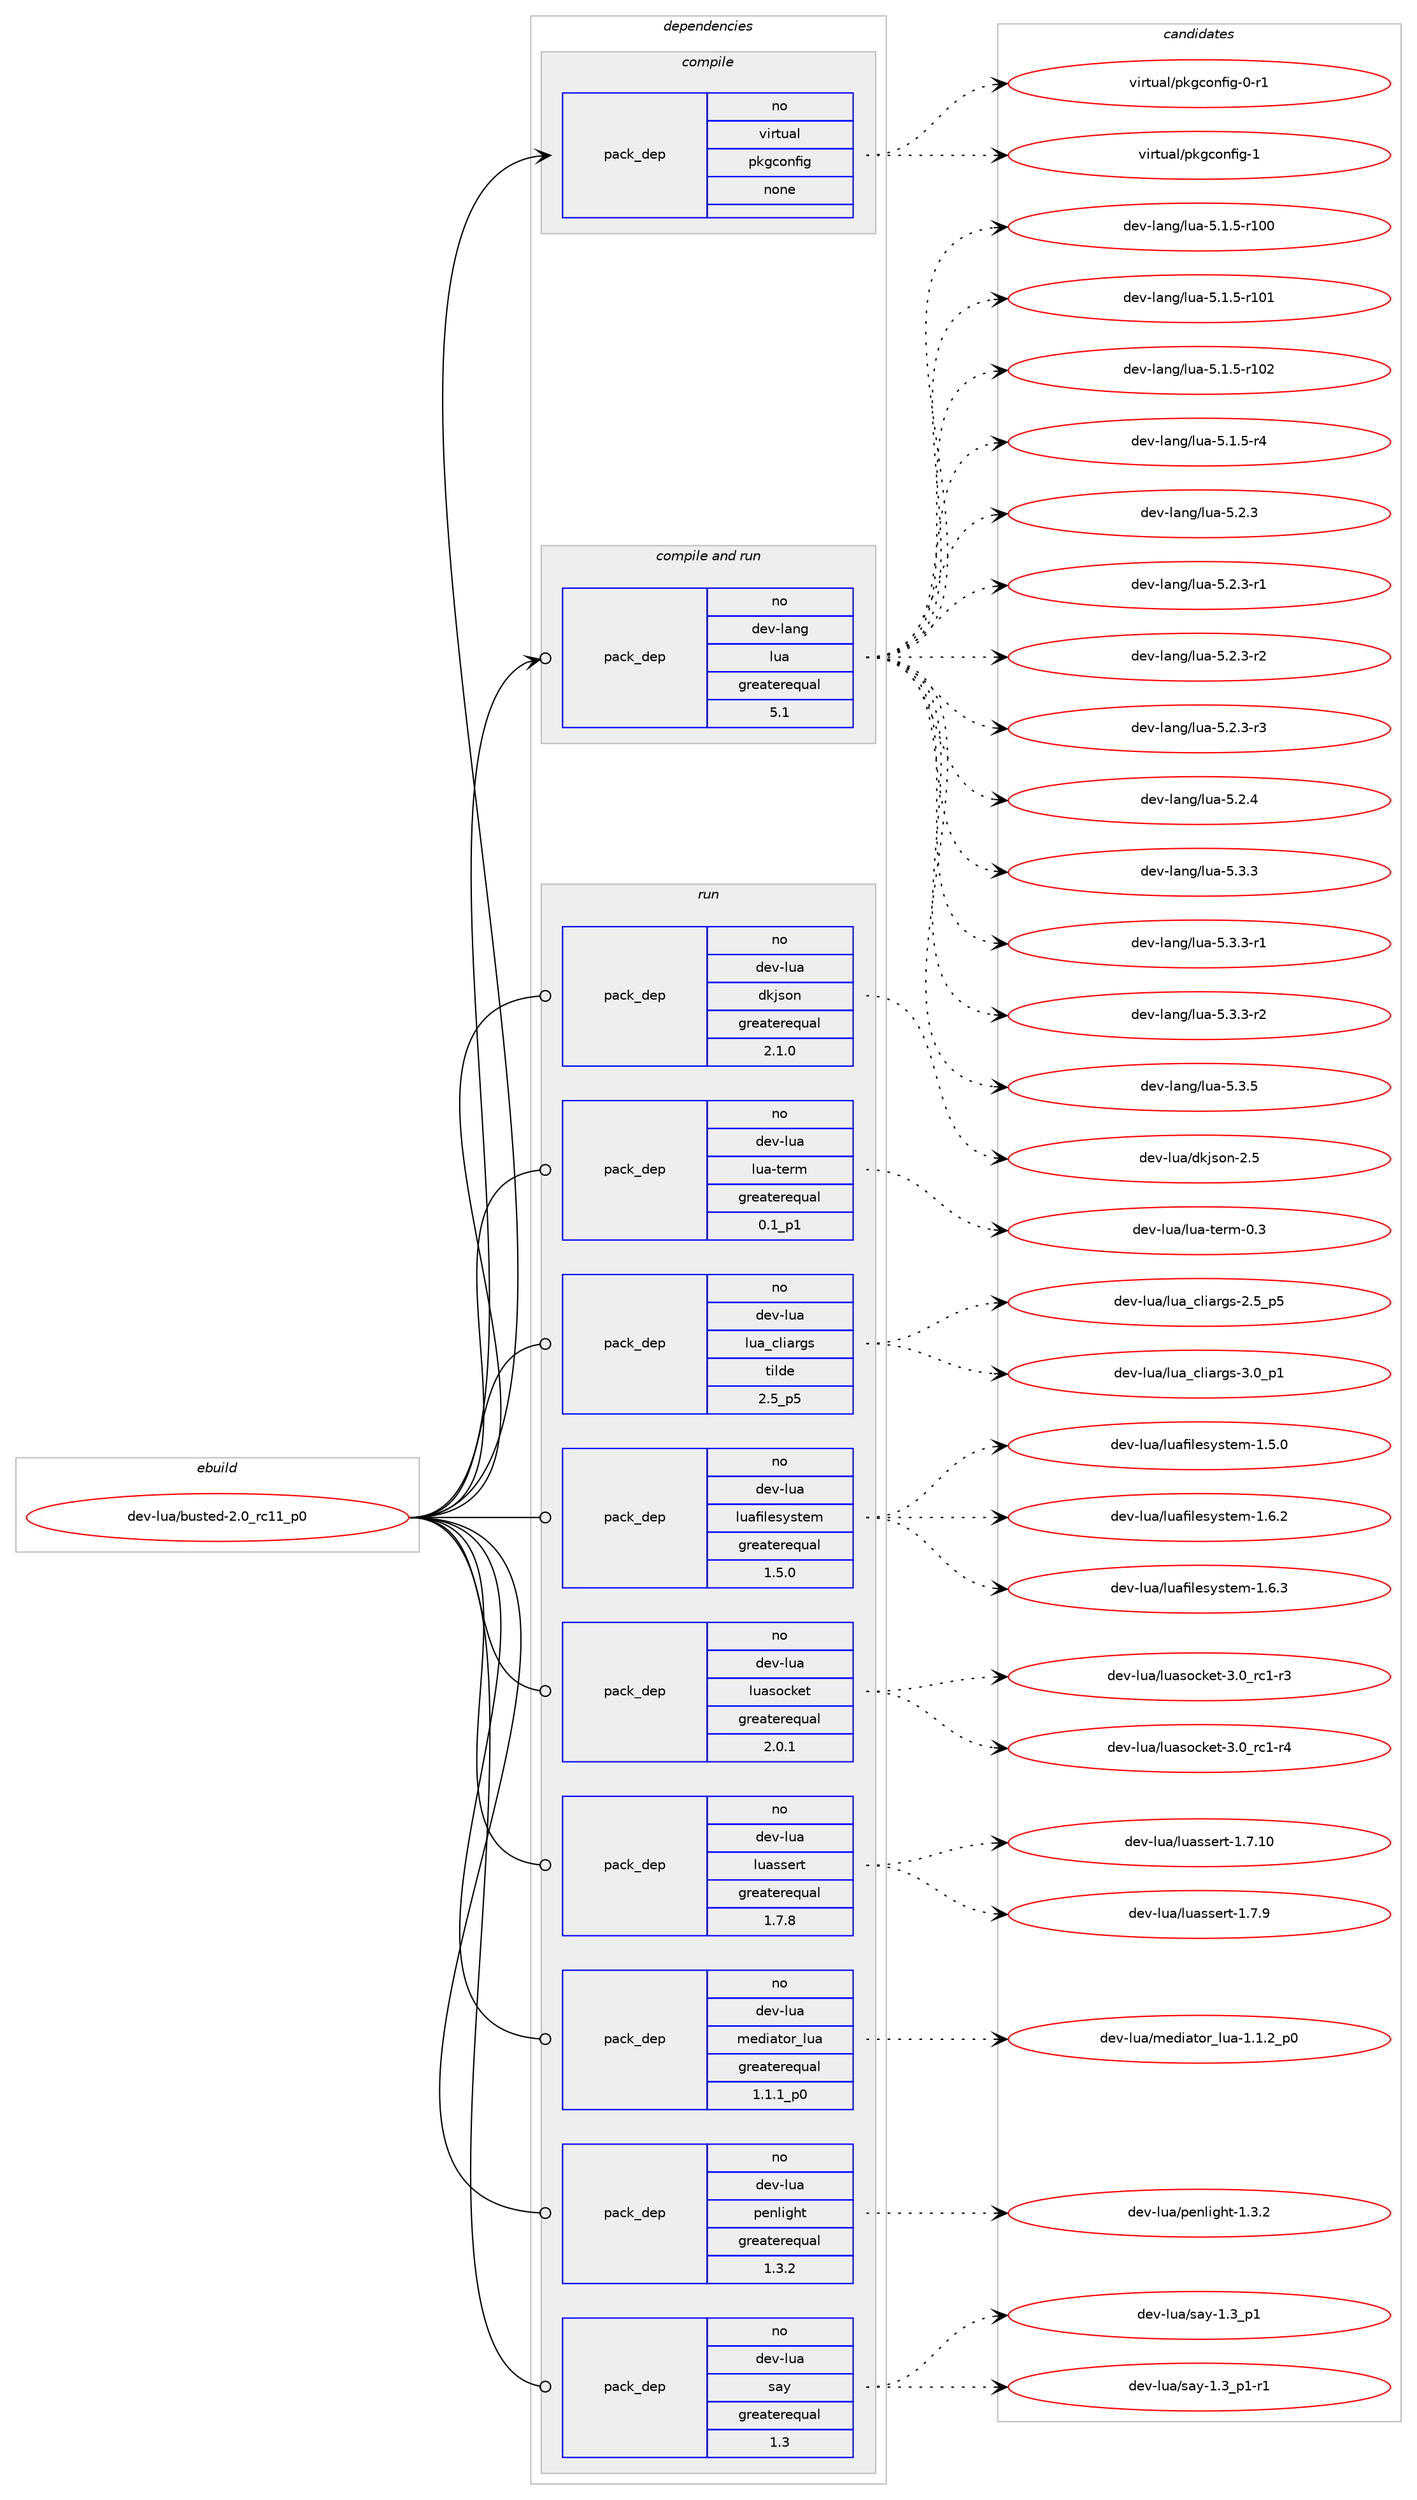 digraph prolog {

# *************
# Graph options
# *************

newrank=true;
concentrate=true;
compound=true;
graph [rankdir=LR,fontname=Helvetica,fontsize=10,ranksep=1.5];#, ranksep=2.5, nodesep=0.2];
edge  [arrowhead=vee];
node  [fontname=Helvetica,fontsize=10];

# **********
# The ebuild
# **********

subgraph cluster_leftcol {
color=gray;
rank=same;
label=<<i>ebuild</i>>;
id [label="dev-lua/busted-2.0_rc11_p0", color=red, width=4, href="../dev-lua/busted-2.0_rc11_p0.svg"];
}

# ****************
# The dependencies
# ****************

subgraph cluster_midcol {
color=gray;
label=<<i>dependencies</i>>;
subgraph cluster_compile {
fillcolor="#eeeeee";
style=filled;
label=<<i>compile</i>>;
subgraph pack983192 {
dependency1373573 [label=<<TABLE BORDER="0" CELLBORDER="1" CELLSPACING="0" CELLPADDING="4" WIDTH="220"><TR><TD ROWSPAN="6" CELLPADDING="30">pack_dep</TD></TR><TR><TD WIDTH="110">no</TD></TR><TR><TD>virtual</TD></TR><TR><TD>pkgconfig</TD></TR><TR><TD>none</TD></TR><TR><TD></TD></TR></TABLE>>, shape=none, color=blue];
}
id:e -> dependency1373573:w [weight=20,style="solid",arrowhead="vee"];
}
subgraph cluster_compileandrun {
fillcolor="#eeeeee";
style=filled;
label=<<i>compile and run</i>>;
subgraph pack983193 {
dependency1373574 [label=<<TABLE BORDER="0" CELLBORDER="1" CELLSPACING="0" CELLPADDING="4" WIDTH="220"><TR><TD ROWSPAN="6" CELLPADDING="30">pack_dep</TD></TR><TR><TD WIDTH="110">no</TD></TR><TR><TD>dev-lang</TD></TR><TR><TD>lua</TD></TR><TR><TD>greaterequal</TD></TR><TR><TD>5.1</TD></TR></TABLE>>, shape=none, color=blue];
}
id:e -> dependency1373574:w [weight=20,style="solid",arrowhead="odotvee"];
}
subgraph cluster_run {
fillcolor="#eeeeee";
style=filled;
label=<<i>run</i>>;
subgraph pack983194 {
dependency1373575 [label=<<TABLE BORDER="0" CELLBORDER="1" CELLSPACING="0" CELLPADDING="4" WIDTH="220"><TR><TD ROWSPAN="6" CELLPADDING="30">pack_dep</TD></TR><TR><TD WIDTH="110">no</TD></TR><TR><TD>dev-lua</TD></TR><TR><TD>dkjson</TD></TR><TR><TD>greaterequal</TD></TR><TR><TD>2.1.0</TD></TR></TABLE>>, shape=none, color=blue];
}
id:e -> dependency1373575:w [weight=20,style="solid",arrowhead="odot"];
subgraph pack983195 {
dependency1373576 [label=<<TABLE BORDER="0" CELLBORDER="1" CELLSPACING="0" CELLPADDING="4" WIDTH="220"><TR><TD ROWSPAN="6" CELLPADDING="30">pack_dep</TD></TR><TR><TD WIDTH="110">no</TD></TR><TR><TD>dev-lua</TD></TR><TR><TD>lua-term</TD></TR><TR><TD>greaterequal</TD></TR><TR><TD>0.1_p1</TD></TR></TABLE>>, shape=none, color=blue];
}
id:e -> dependency1373576:w [weight=20,style="solid",arrowhead="odot"];
subgraph pack983196 {
dependency1373577 [label=<<TABLE BORDER="0" CELLBORDER="1" CELLSPACING="0" CELLPADDING="4" WIDTH="220"><TR><TD ROWSPAN="6" CELLPADDING="30">pack_dep</TD></TR><TR><TD WIDTH="110">no</TD></TR><TR><TD>dev-lua</TD></TR><TR><TD>lua_cliargs</TD></TR><TR><TD>tilde</TD></TR><TR><TD>2.5_p5</TD></TR></TABLE>>, shape=none, color=blue];
}
id:e -> dependency1373577:w [weight=20,style="solid",arrowhead="odot"];
subgraph pack983197 {
dependency1373578 [label=<<TABLE BORDER="0" CELLBORDER="1" CELLSPACING="0" CELLPADDING="4" WIDTH="220"><TR><TD ROWSPAN="6" CELLPADDING="30">pack_dep</TD></TR><TR><TD WIDTH="110">no</TD></TR><TR><TD>dev-lua</TD></TR><TR><TD>luafilesystem</TD></TR><TR><TD>greaterequal</TD></TR><TR><TD>1.5.0</TD></TR></TABLE>>, shape=none, color=blue];
}
id:e -> dependency1373578:w [weight=20,style="solid",arrowhead="odot"];
subgraph pack983198 {
dependency1373579 [label=<<TABLE BORDER="0" CELLBORDER="1" CELLSPACING="0" CELLPADDING="4" WIDTH="220"><TR><TD ROWSPAN="6" CELLPADDING="30">pack_dep</TD></TR><TR><TD WIDTH="110">no</TD></TR><TR><TD>dev-lua</TD></TR><TR><TD>luasocket</TD></TR><TR><TD>greaterequal</TD></TR><TR><TD>2.0.1</TD></TR></TABLE>>, shape=none, color=blue];
}
id:e -> dependency1373579:w [weight=20,style="solid",arrowhead="odot"];
subgraph pack983199 {
dependency1373580 [label=<<TABLE BORDER="0" CELLBORDER="1" CELLSPACING="0" CELLPADDING="4" WIDTH="220"><TR><TD ROWSPAN="6" CELLPADDING="30">pack_dep</TD></TR><TR><TD WIDTH="110">no</TD></TR><TR><TD>dev-lua</TD></TR><TR><TD>luassert</TD></TR><TR><TD>greaterequal</TD></TR><TR><TD>1.7.8</TD></TR></TABLE>>, shape=none, color=blue];
}
id:e -> dependency1373580:w [weight=20,style="solid",arrowhead="odot"];
subgraph pack983200 {
dependency1373581 [label=<<TABLE BORDER="0" CELLBORDER="1" CELLSPACING="0" CELLPADDING="4" WIDTH="220"><TR><TD ROWSPAN="6" CELLPADDING="30">pack_dep</TD></TR><TR><TD WIDTH="110">no</TD></TR><TR><TD>dev-lua</TD></TR><TR><TD>mediator_lua</TD></TR><TR><TD>greaterequal</TD></TR><TR><TD>1.1.1_p0</TD></TR></TABLE>>, shape=none, color=blue];
}
id:e -> dependency1373581:w [weight=20,style="solid",arrowhead="odot"];
subgraph pack983201 {
dependency1373582 [label=<<TABLE BORDER="0" CELLBORDER="1" CELLSPACING="0" CELLPADDING="4" WIDTH="220"><TR><TD ROWSPAN="6" CELLPADDING="30">pack_dep</TD></TR><TR><TD WIDTH="110">no</TD></TR><TR><TD>dev-lua</TD></TR><TR><TD>penlight</TD></TR><TR><TD>greaterequal</TD></TR><TR><TD>1.3.2</TD></TR></TABLE>>, shape=none, color=blue];
}
id:e -> dependency1373582:w [weight=20,style="solid",arrowhead="odot"];
subgraph pack983202 {
dependency1373583 [label=<<TABLE BORDER="0" CELLBORDER="1" CELLSPACING="0" CELLPADDING="4" WIDTH="220"><TR><TD ROWSPAN="6" CELLPADDING="30">pack_dep</TD></TR><TR><TD WIDTH="110">no</TD></TR><TR><TD>dev-lua</TD></TR><TR><TD>say</TD></TR><TR><TD>greaterequal</TD></TR><TR><TD>1.3</TD></TR></TABLE>>, shape=none, color=blue];
}
id:e -> dependency1373583:w [weight=20,style="solid",arrowhead="odot"];
}
}

# **************
# The candidates
# **************

subgraph cluster_choices {
rank=same;
color=gray;
label=<<i>candidates</i>>;

subgraph choice983192 {
color=black;
nodesep=1;
choice11810511411611797108471121071039911111010210510345484511449 [label="virtual/pkgconfig-0-r1", color=red, width=4,href="../virtual/pkgconfig-0-r1.svg"];
choice1181051141161179710847112107103991111101021051034549 [label="virtual/pkgconfig-1", color=red, width=4,href="../virtual/pkgconfig-1.svg"];
dependency1373573:e -> choice11810511411611797108471121071039911111010210510345484511449:w [style=dotted,weight="100"];
dependency1373573:e -> choice1181051141161179710847112107103991111101021051034549:w [style=dotted,weight="100"];
}
subgraph choice983193 {
color=black;
nodesep=1;
choice1001011184510897110103471081179745534649465345114494848 [label="dev-lang/lua-5.1.5-r100", color=red, width=4,href="../dev-lang/lua-5.1.5-r100.svg"];
choice1001011184510897110103471081179745534649465345114494849 [label="dev-lang/lua-5.1.5-r101", color=red, width=4,href="../dev-lang/lua-5.1.5-r101.svg"];
choice1001011184510897110103471081179745534649465345114494850 [label="dev-lang/lua-5.1.5-r102", color=red, width=4,href="../dev-lang/lua-5.1.5-r102.svg"];
choice100101118451089711010347108117974553464946534511452 [label="dev-lang/lua-5.1.5-r4", color=red, width=4,href="../dev-lang/lua-5.1.5-r4.svg"];
choice10010111845108971101034710811797455346504651 [label="dev-lang/lua-5.2.3", color=red, width=4,href="../dev-lang/lua-5.2.3.svg"];
choice100101118451089711010347108117974553465046514511449 [label="dev-lang/lua-5.2.3-r1", color=red, width=4,href="../dev-lang/lua-5.2.3-r1.svg"];
choice100101118451089711010347108117974553465046514511450 [label="dev-lang/lua-5.2.3-r2", color=red, width=4,href="../dev-lang/lua-5.2.3-r2.svg"];
choice100101118451089711010347108117974553465046514511451 [label="dev-lang/lua-5.2.3-r3", color=red, width=4,href="../dev-lang/lua-5.2.3-r3.svg"];
choice10010111845108971101034710811797455346504652 [label="dev-lang/lua-5.2.4", color=red, width=4,href="../dev-lang/lua-5.2.4.svg"];
choice10010111845108971101034710811797455346514651 [label="dev-lang/lua-5.3.3", color=red, width=4,href="../dev-lang/lua-5.3.3.svg"];
choice100101118451089711010347108117974553465146514511449 [label="dev-lang/lua-5.3.3-r1", color=red, width=4,href="../dev-lang/lua-5.3.3-r1.svg"];
choice100101118451089711010347108117974553465146514511450 [label="dev-lang/lua-5.3.3-r2", color=red, width=4,href="../dev-lang/lua-5.3.3-r2.svg"];
choice10010111845108971101034710811797455346514653 [label="dev-lang/lua-5.3.5", color=red, width=4,href="../dev-lang/lua-5.3.5.svg"];
dependency1373574:e -> choice1001011184510897110103471081179745534649465345114494848:w [style=dotted,weight="100"];
dependency1373574:e -> choice1001011184510897110103471081179745534649465345114494849:w [style=dotted,weight="100"];
dependency1373574:e -> choice1001011184510897110103471081179745534649465345114494850:w [style=dotted,weight="100"];
dependency1373574:e -> choice100101118451089711010347108117974553464946534511452:w [style=dotted,weight="100"];
dependency1373574:e -> choice10010111845108971101034710811797455346504651:w [style=dotted,weight="100"];
dependency1373574:e -> choice100101118451089711010347108117974553465046514511449:w [style=dotted,weight="100"];
dependency1373574:e -> choice100101118451089711010347108117974553465046514511450:w [style=dotted,weight="100"];
dependency1373574:e -> choice100101118451089711010347108117974553465046514511451:w [style=dotted,weight="100"];
dependency1373574:e -> choice10010111845108971101034710811797455346504652:w [style=dotted,weight="100"];
dependency1373574:e -> choice10010111845108971101034710811797455346514651:w [style=dotted,weight="100"];
dependency1373574:e -> choice100101118451089711010347108117974553465146514511449:w [style=dotted,weight="100"];
dependency1373574:e -> choice100101118451089711010347108117974553465146514511450:w [style=dotted,weight="100"];
dependency1373574:e -> choice10010111845108971101034710811797455346514653:w [style=dotted,weight="100"];
}
subgraph choice983194 {
color=black;
nodesep=1;
choice10010111845108117974710010710611511111045504653 [label="dev-lua/dkjson-2.5", color=red, width=4,href="../dev-lua/dkjson-2.5.svg"];
dependency1373575:e -> choice10010111845108117974710010710611511111045504653:w [style=dotted,weight="100"];
}
subgraph choice983195 {
color=black;
nodesep=1;
choice100101118451081179747108117974511610111410945484651 [label="dev-lua/lua-term-0.3", color=red, width=4,href="../dev-lua/lua-term-0.3.svg"];
dependency1373576:e -> choice100101118451081179747108117974511610111410945484651:w [style=dotted,weight="100"];
}
subgraph choice983196 {
color=black;
nodesep=1;
choice10010111845108117974710811797959910810597114103115455046539511253 [label="dev-lua/lua_cliargs-2.5_p5", color=red, width=4,href="../dev-lua/lua_cliargs-2.5_p5.svg"];
choice10010111845108117974710811797959910810597114103115455146489511249 [label="dev-lua/lua_cliargs-3.0_p1", color=red, width=4,href="../dev-lua/lua_cliargs-3.0_p1.svg"];
dependency1373577:e -> choice10010111845108117974710811797959910810597114103115455046539511253:w [style=dotted,weight="100"];
dependency1373577:e -> choice10010111845108117974710811797959910810597114103115455146489511249:w [style=dotted,weight="100"];
}
subgraph choice983197 {
color=black;
nodesep=1;
choice10010111845108117974710811797102105108101115121115116101109454946534648 [label="dev-lua/luafilesystem-1.5.0", color=red, width=4,href="../dev-lua/luafilesystem-1.5.0.svg"];
choice10010111845108117974710811797102105108101115121115116101109454946544650 [label="dev-lua/luafilesystem-1.6.2", color=red, width=4,href="../dev-lua/luafilesystem-1.6.2.svg"];
choice10010111845108117974710811797102105108101115121115116101109454946544651 [label="dev-lua/luafilesystem-1.6.3", color=red, width=4,href="../dev-lua/luafilesystem-1.6.3.svg"];
dependency1373578:e -> choice10010111845108117974710811797102105108101115121115116101109454946534648:w [style=dotted,weight="100"];
dependency1373578:e -> choice10010111845108117974710811797102105108101115121115116101109454946544650:w [style=dotted,weight="100"];
dependency1373578:e -> choice10010111845108117974710811797102105108101115121115116101109454946544651:w [style=dotted,weight="100"];
}
subgraph choice983198 {
color=black;
nodesep=1;
choice1001011184510811797471081179711511199107101116455146489511499494511451 [label="dev-lua/luasocket-3.0_rc1-r3", color=red, width=4,href="../dev-lua/luasocket-3.0_rc1-r3.svg"];
choice1001011184510811797471081179711511199107101116455146489511499494511452 [label="dev-lua/luasocket-3.0_rc1-r4", color=red, width=4,href="../dev-lua/luasocket-3.0_rc1-r4.svg"];
dependency1373579:e -> choice1001011184510811797471081179711511199107101116455146489511499494511451:w [style=dotted,weight="100"];
dependency1373579:e -> choice1001011184510811797471081179711511199107101116455146489511499494511452:w [style=dotted,weight="100"];
}
subgraph choice983199 {
color=black;
nodesep=1;
choice1001011184510811797471081179711511510111411645494655464948 [label="dev-lua/luassert-1.7.10", color=red, width=4,href="../dev-lua/luassert-1.7.10.svg"];
choice10010111845108117974710811797115115101114116454946554657 [label="dev-lua/luassert-1.7.9", color=red, width=4,href="../dev-lua/luassert-1.7.9.svg"];
dependency1373580:e -> choice1001011184510811797471081179711511510111411645494655464948:w [style=dotted,weight="100"];
dependency1373580:e -> choice10010111845108117974710811797115115101114116454946554657:w [style=dotted,weight="100"];
}
subgraph choice983200 {
color=black;
nodesep=1;
choice1001011184510811797471091011001059711611111495108117974549464946509511248 [label="dev-lua/mediator_lua-1.1.2_p0", color=red, width=4,href="../dev-lua/mediator_lua-1.1.2_p0.svg"];
dependency1373581:e -> choice1001011184510811797471091011001059711611111495108117974549464946509511248:w [style=dotted,weight="100"];
}
subgraph choice983201 {
color=black;
nodesep=1;
choice100101118451081179747112101110108105103104116454946514650 [label="dev-lua/penlight-1.3.2", color=red, width=4,href="../dev-lua/penlight-1.3.2.svg"];
dependency1373582:e -> choice100101118451081179747112101110108105103104116454946514650:w [style=dotted,weight="100"];
}
subgraph choice983202 {
color=black;
nodesep=1;
choice10010111845108117974711597121454946519511249 [label="dev-lua/say-1.3_p1", color=red, width=4,href="../dev-lua/say-1.3_p1.svg"];
choice100101118451081179747115971214549465195112494511449 [label="dev-lua/say-1.3_p1-r1", color=red, width=4,href="../dev-lua/say-1.3_p1-r1.svg"];
dependency1373583:e -> choice10010111845108117974711597121454946519511249:w [style=dotted,weight="100"];
dependency1373583:e -> choice100101118451081179747115971214549465195112494511449:w [style=dotted,weight="100"];
}
}

}
